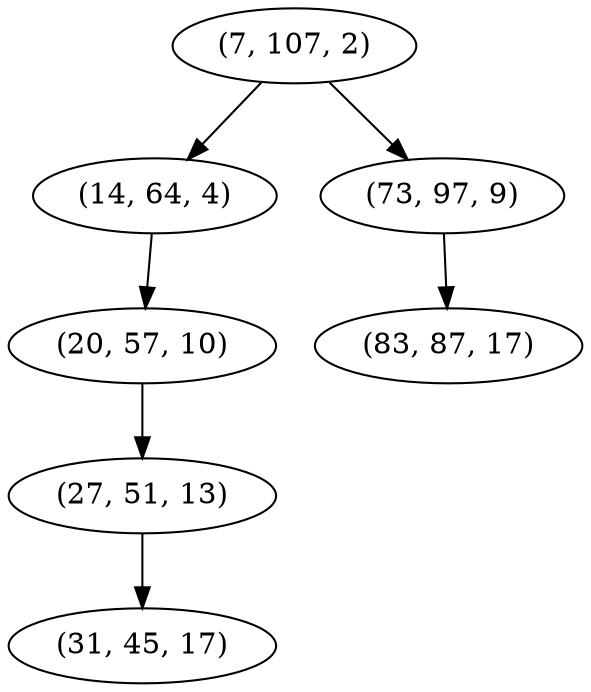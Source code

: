 digraph tree {
    "(7, 107, 2)";
    "(14, 64, 4)";
    "(20, 57, 10)";
    "(27, 51, 13)";
    "(31, 45, 17)";
    "(73, 97, 9)";
    "(83, 87, 17)";
    "(7, 107, 2)" -> "(14, 64, 4)";
    "(7, 107, 2)" -> "(73, 97, 9)";
    "(14, 64, 4)" -> "(20, 57, 10)";
    "(20, 57, 10)" -> "(27, 51, 13)";
    "(27, 51, 13)" -> "(31, 45, 17)";
    "(73, 97, 9)" -> "(83, 87, 17)";
}
